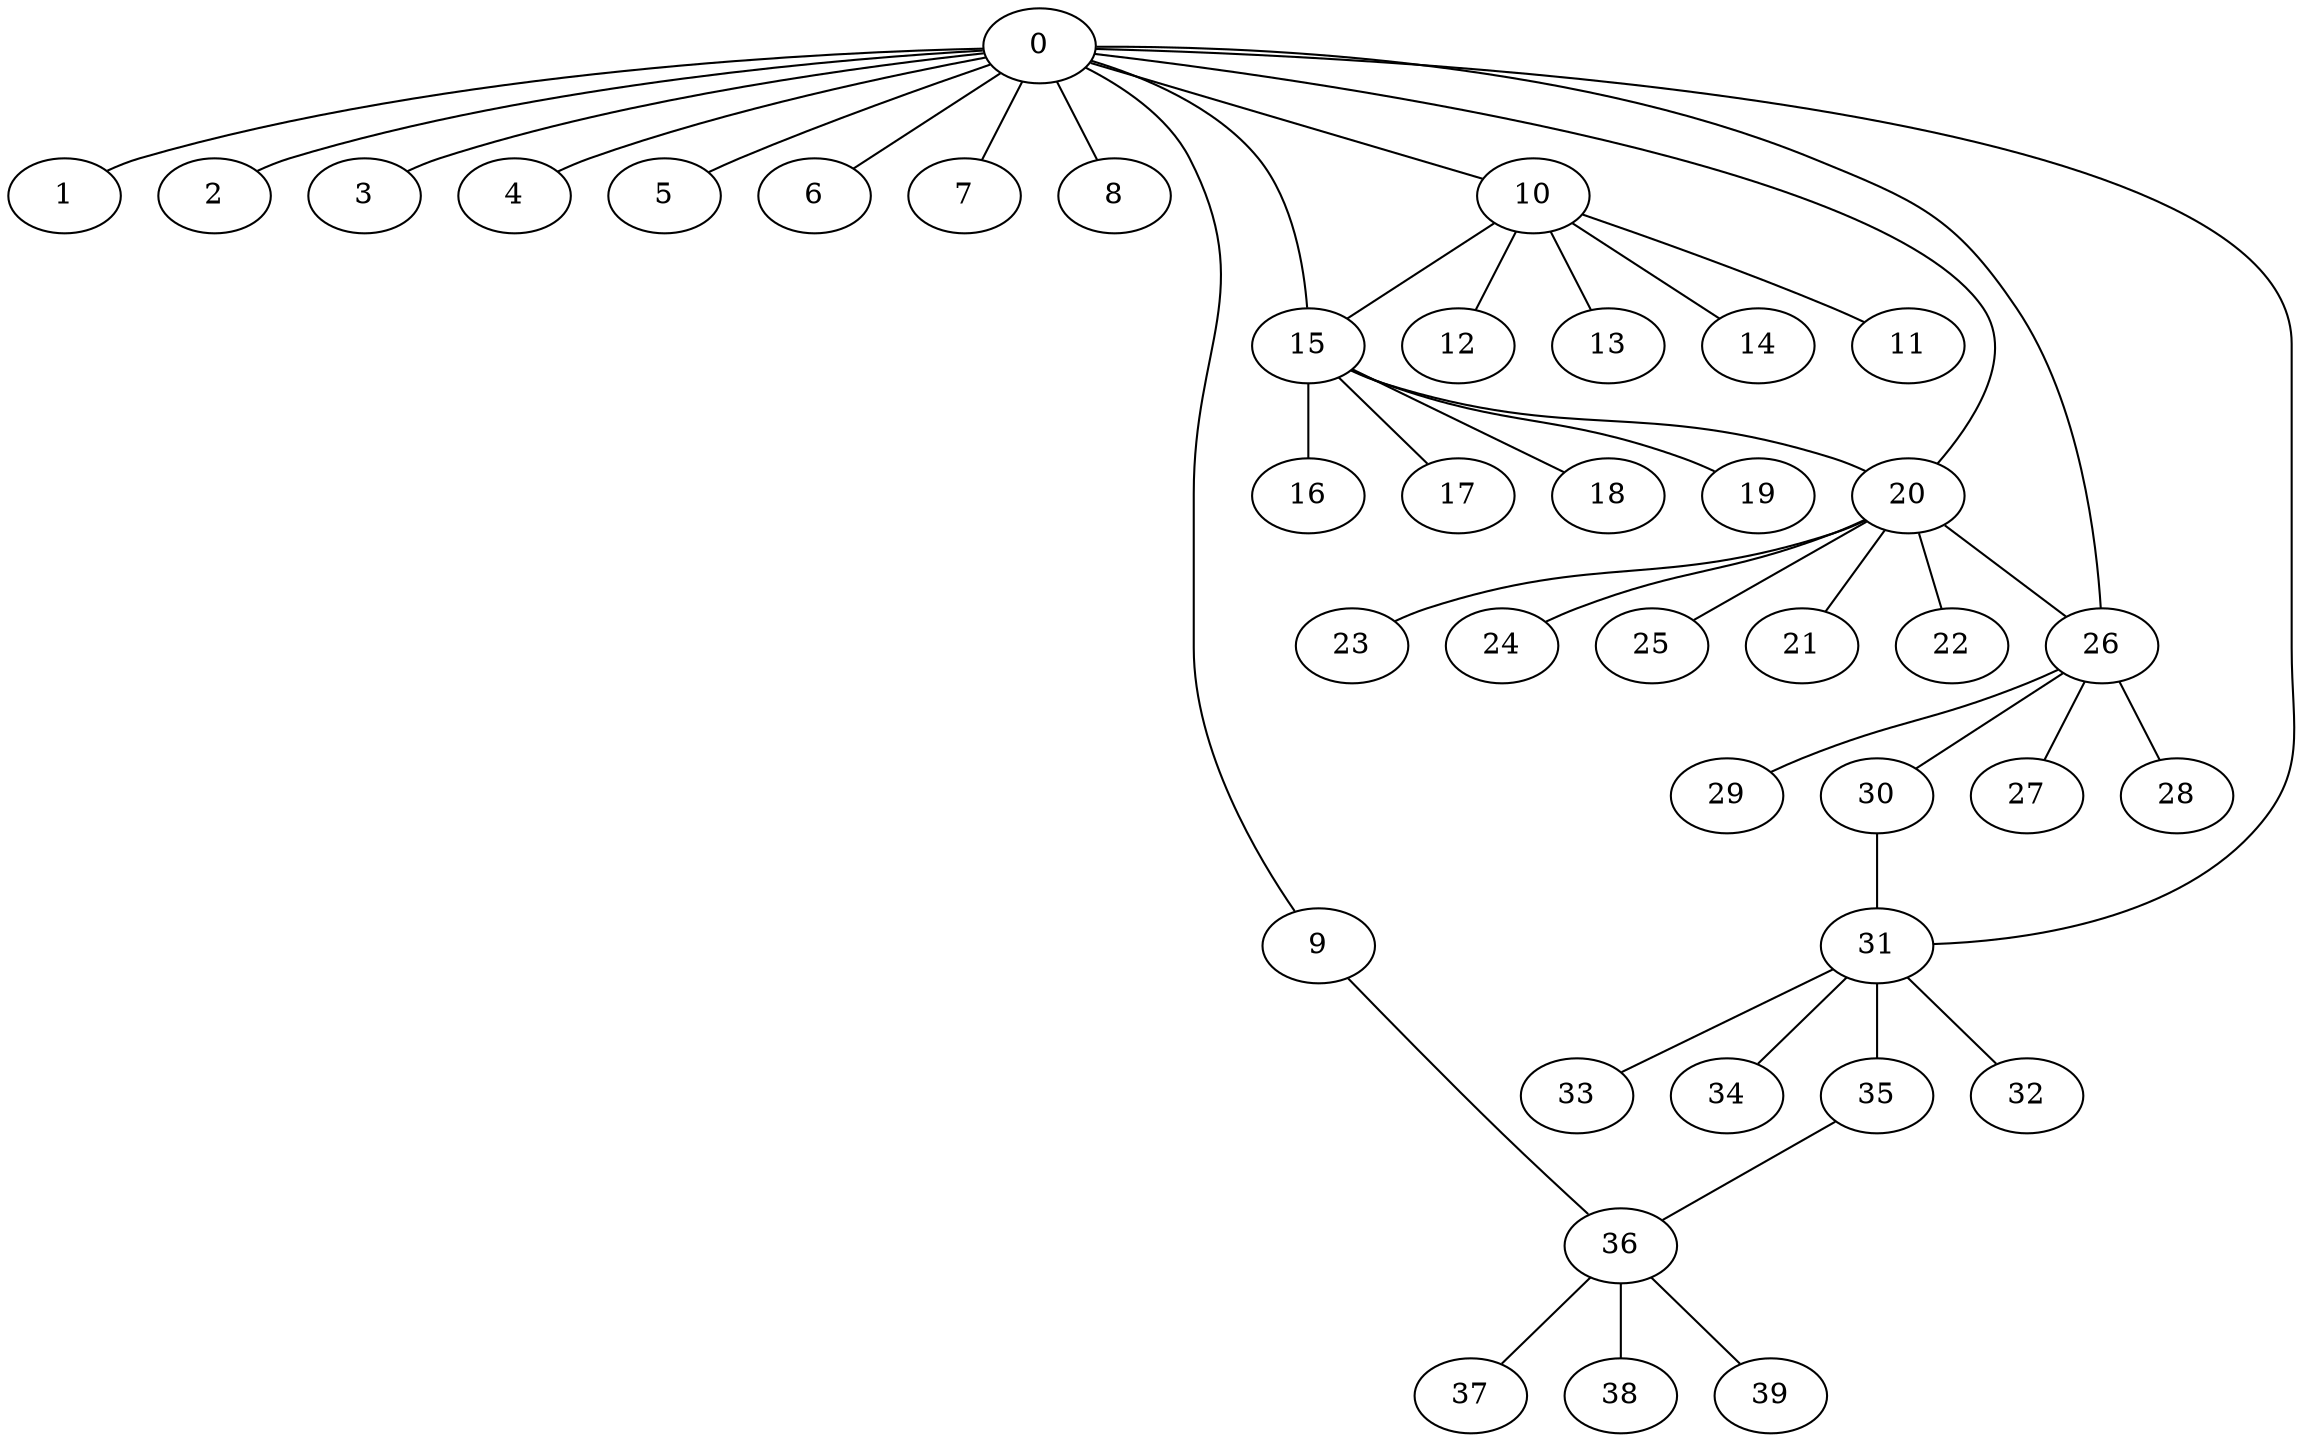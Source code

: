 // generated from roedunet.py
graph RoEduNet {
  0 -- 1;
  0 -- 2;
  0 -- 3;
  0 -- 4;
  0 -- 5;
  0 -- 6;
  0 -- 7;
  0 -- 8;
  0 -- 9;
  0 -- 10;
  0 -- 15;
  0 -- 20;
  0 -- 26;
  0 -- 31;
  9 -- 36;
  10 -- 11;
  10 -- 12;
  10 -- 13;
  10 -- 14;
  10 -- 15;
  15 -- 16;
  15 -- 17;
  15 -- 18;
  15 -- 19;
  15 -- 20;
  20 -- 21;
  20 -- 22;
  20 -- 23;
  20 -- 24;
  20 -- 25;
  20 -- 26;
  26 -- 27;
  26 -- 28;
  26 -- 29;
  26 -- 30;
  30 -- 31;
  31 -- 32;
  31 -- 33;
  31 -- 34;
  31 -- 35;
  35 -- 36;
  36 -- 37;
  36 -- 38;
  36 -- 39;
}
